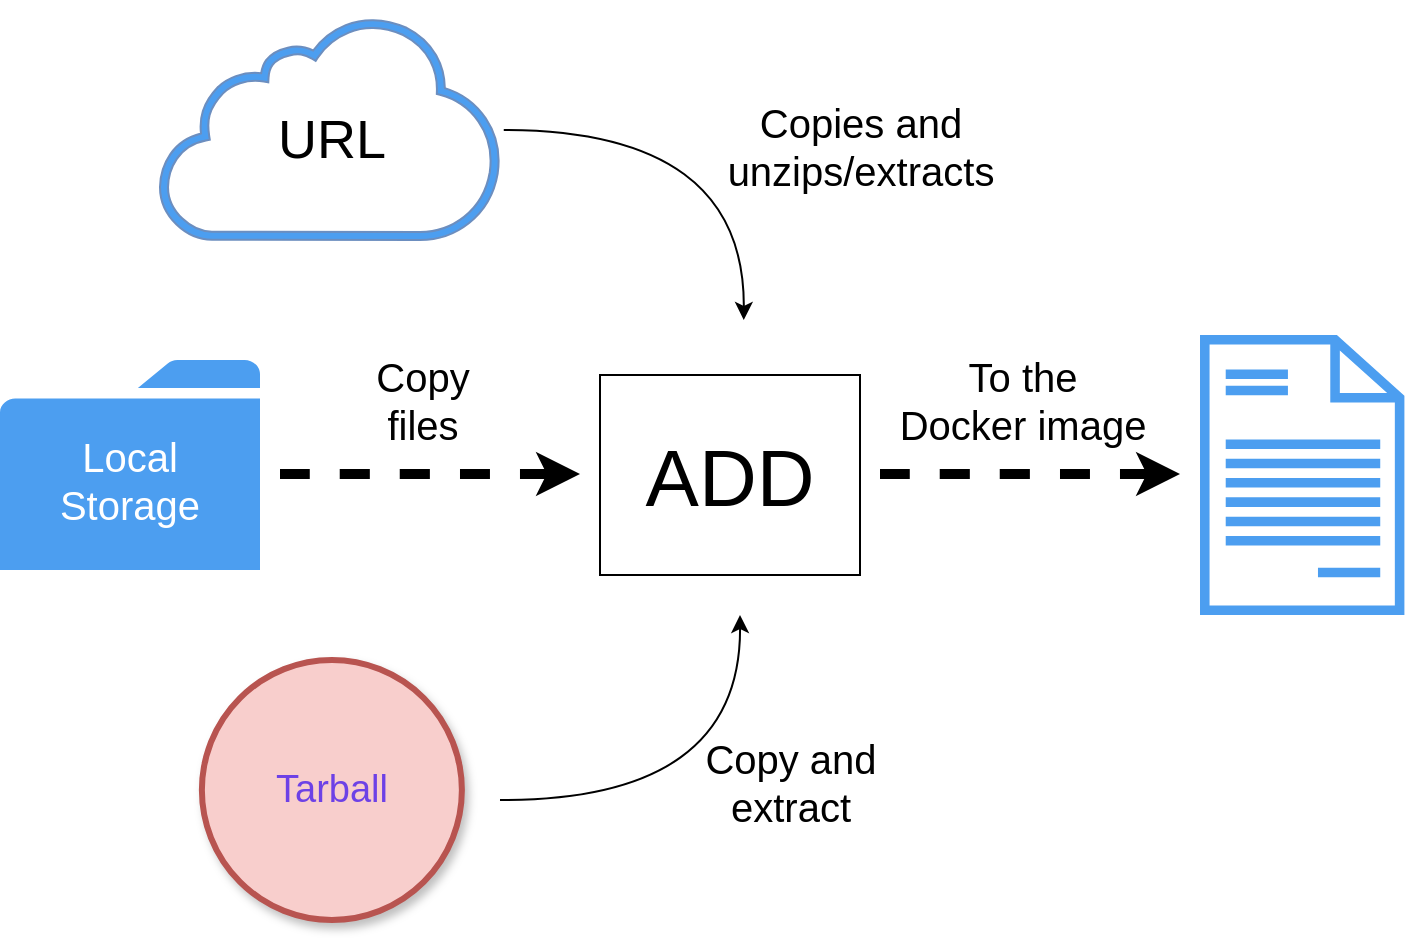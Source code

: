 <mxfile version="21.1.7" type="github">
  <diagram name="Page-1" id="ZHHVYMPbJmf7_S3zJ36T">
    <mxGraphModel dx="1242" dy="701" grid="1" gridSize="10" guides="1" tooltips="1" connect="1" arrows="1" fold="1" page="1" pageScale="1" pageWidth="850" pageHeight="1100" math="0" shadow="0">
      <root>
        <mxCell id="0" />
        <mxCell id="1" parent="0" />
        <mxCell id="T1YJA0bFPSf9QzcAQKFl-10" value="" style="sketch=0;pointerEvents=1;shadow=0;dashed=0;html=1;strokeColor=none;fillColor=#4c9ef0;aspect=fixed;labelPosition=center;verticalLabelPosition=bottom;verticalAlign=top;align=center;outlineConnect=0;shape=mxgraph.vvd.document;labelBorderColor=none;fontColor=default;" vertex="1" parent="1">
          <mxGeometry x="670" y="247.5" width="102.2" height="140" as="geometry" />
        </mxCell>
        <mxCell id="T1YJA0bFPSf9QzcAQKFl-12" value="" style="group;" vertex="1" connectable="0" parent="1">
          <mxGeometry x="150" y="80" width="171.88" height="120" as="geometry" />
        </mxCell>
        <mxCell id="T1YJA0bFPSf9QzcAQKFl-6" value="&lt;font style=&quot;font-size: 27px;&quot;&gt;URL&lt;/font&gt;" style="text;strokeColor=none;align=center;fillColor=none;html=1;verticalAlign=middle;whiteSpace=wrap;rounded=0;" vertex="1" parent="T1YJA0bFPSf9QzcAQKFl-12">
          <mxGeometry x="35.94" y="30" width="100" height="80" as="geometry" />
        </mxCell>
        <mxCell id="T1YJA0bFPSf9QzcAQKFl-13" style="edgeStyle=orthogonalEdgeStyle;curved=1;rounded=0;orthogonalLoop=1;jettySize=auto;html=1;" edge="1" parent="T1YJA0bFPSf9QzcAQKFl-12" source="T1YJA0bFPSf9QzcAQKFl-11">
          <mxGeometry relative="1" as="geometry">
            <mxPoint x="291.88" y="160" as="targetPoint" />
          </mxGeometry>
        </mxCell>
        <mxCell id="T1YJA0bFPSf9QzcAQKFl-14" value="&lt;font style=&quot;font-size: 20px;&quot;&gt;Copies and&lt;br&gt;unzips/extracts&lt;/font&gt;" style="edgeLabel;html=1;align=center;verticalAlign=middle;resizable=0;points=[];" vertex="1" connectable="0" parent="T1YJA0bFPSf9QzcAQKFl-13">
          <mxGeometry x="0.387" y="-19" relative="1" as="geometry">
            <mxPoint x="77" y="-21" as="offset" />
          </mxGeometry>
        </mxCell>
        <mxCell id="T1YJA0bFPSf9QzcAQKFl-11" value="" style="sketch=0;pointerEvents=1;shadow=0;dashed=0;html=1;strokeColor=#6c8ebf;aspect=fixed;labelPosition=center;verticalLabelPosition=bottom;verticalAlign=top;align=center;outlineConnect=0;shape=mxgraph.vvd.cloud_computing;fillColor=#4c9ef0;" vertex="1" parent="T1YJA0bFPSf9QzcAQKFl-12">
          <mxGeometry y="10" width="171.88" height="110" as="geometry" />
        </mxCell>
        <mxCell id="T1YJA0bFPSf9QzcAQKFl-22" value="" style="endArrow=classic;html=1;rounded=0;curved=1;dashed=1;strokeWidth=5;" edge="1" parent="1">
          <mxGeometry width="50" height="50" relative="1" as="geometry">
            <mxPoint x="510" y="317" as="sourcePoint" />
            <mxPoint x="660" y="317" as="targetPoint" />
          </mxGeometry>
        </mxCell>
        <mxCell id="T1YJA0bFPSf9QzcAQKFl-23" value="&lt;font style=&quot;font-size: 20px;&quot;&gt;To the &lt;br&gt;Docker image&lt;/font&gt;" style="edgeLabel;align=center;verticalAlign=middle;resizable=0;points=[];html=1;" vertex="1" connectable="0" parent="T1YJA0bFPSf9QzcAQKFl-22">
          <mxGeometry x="0.244" y="-1" relative="1" as="geometry">
            <mxPoint x="-23" y="-38" as="offset" />
          </mxGeometry>
        </mxCell>
        <mxCell id="T1YJA0bFPSf9QzcAQKFl-25" value="&lt;font size=&quot;1&quot; style=&quot;&quot;&gt;&lt;span style=&quot;font-size: 40px;&quot;&gt;ADD&lt;/span&gt;&lt;/font&gt;" style="rounded=0;whiteSpace=wrap;html=1;" vertex="1" parent="1">
          <mxGeometry x="370" y="267.5" width="130" height="100" as="geometry" />
        </mxCell>
        <mxCell id="T1YJA0bFPSf9QzcAQKFl-34" style="edgeStyle=orthogonalEdgeStyle;curved=1;rounded=0;orthogonalLoop=1;jettySize=auto;html=1;" edge="1" parent="1">
          <mxGeometry relative="1" as="geometry">
            <mxPoint x="440" y="387.5" as="targetPoint" />
            <mxPoint x="320" y="480" as="sourcePoint" />
          </mxGeometry>
        </mxCell>
        <mxCell id="T1YJA0bFPSf9QzcAQKFl-39" value="&lt;font style=&quot;font-size: 20px;&quot;&gt;Copy and&lt;br&gt;extract&lt;/font&gt;" style="edgeLabel;html=1;align=center;verticalAlign=middle;resizable=0;points=[];" vertex="1" connectable="0" parent="T1YJA0bFPSf9QzcAQKFl-34">
          <mxGeometry x="-0.031" y="13" relative="1" as="geometry">
            <mxPoint x="41" y="3" as="offset" />
          </mxGeometry>
        </mxCell>
        <mxCell id="T1YJA0bFPSf9QzcAQKFl-26" value="&lt;font style=&quot;font-size: 19px;&quot;&gt;Tarball&lt;/font&gt;" style="ellipse;whiteSpace=wrap;html=1;aspect=fixed;fillStyle=auto;fillColor=#f8cecc;strokeColor=#b85450;fontColor=#6d41e6;labelBorderColor=none;strokeWidth=3;shadow=1;" vertex="1" parent="1">
          <mxGeometry x="170.94" y="410" width="130" height="130" as="geometry" />
        </mxCell>
        <mxCell id="T1YJA0bFPSf9QzcAQKFl-36" value="" style="group" vertex="1" connectable="0" parent="1">
          <mxGeometry x="70" y="260" width="130" height="105" as="geometry" />
        </mxCell>
        <mxCell id="T1YJA0bFPSf9QzcAQKFl-31" value="" style="sketch=0;pointerEvents=1;shadow=0;dashed=0;html=1;strokeColor=none;labelPosition=center;verticalLabelPosition=bottom;verticalAlign=top;outlineConnect=0;align=center;shape=mxgraph.office.concepts.folder;fillColor=#4c9ef0;" vertex="1" parent="T1YJA0bFPSf9QzcAQKFl-36">
          <mxGeometry width="130" height="105" as="geometry" />
        </mxCell>
        <mxCell id="T1YJA0bFPSf9QzcAQKFl-32" value="&lt;font color=&quot;#ffffff&quot; style=&quot;font-size: 20px;&quot;&gt;Local Storage&lt;/font&gt;" style="text;strokeColor=none;align=center;fillColor=none;html=1;verticalAlign=middle;whiteSpace=wrap;rounded=0;" vertex="1" parent="T1YJA0bFPSf9QzcAQKFl-36">
          <mxGeometry x="35" y="45" width="60" height="30" as="geometry" />
        </mxCell>
        <mxCell id="T1YJA0bFPSf9QzcAQKFl-37" value="" style="endArrow=classic;html=1;rounded=0;curved=1;dashed=1;strokeWidth=5;" edge="1" parent="1">
          <mxGeometry width="50" height="50" relative="1" as="geometry">
            <mxPoint x="210" y="317" as="sourcePoint" />
            <mxPoint x="360" y="317" as="targetPoint" />
          </mxGeometry>
        </mxCell>
        <mxCell id="T1YJA0bFPSf9QzcAQKFl-38" value="&lt;font style=&quot;font-size: 20px;&quot;&gt;Copy&lt;br&gt;files&lt;br&gt;&lt;/font&gt;" style="edgeLabel;align=center;verticalAlign=middle;resizable=0;points=[];html=1;" vertex="1" connectable="0" parent="T1YJA0bFPSf9QzcAQKFl-37">
          <mxGeometry x="0.244" y="-1" relative="1" as="geometry">
            <mxPoint x="-23" y="-38" as="offset" />
          </mxGeometry>
        </mxCell>
      </root>
    </mxGraphModel>
  </diagram>
</mxfile>
